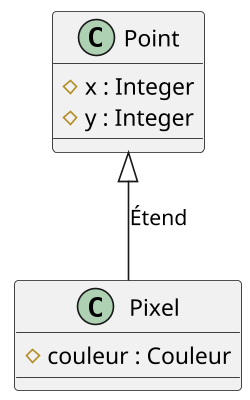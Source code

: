 ----------------------------------------------------------
Premier diagrame de classe

@startuml
scale  500*400
Point <|-- Pixel : Étend
class Point {
  # x : Integer 
  # y : Integer 
}

class Pixel {
  # couleur : Couleur 
}

@enduml

----------------------------------------------------------
Second diagrame de classe

@startuml
scale  700*450
ObjetGraphique <|-- Rond
ObjetGraphique <|-- Carré

class ObjetGraphique {
  # position : Point
  # couleur : Couleur 

}

class Rond {
  - diametre  : Integer
}

class Carré {
  - cote : Integer
}

@enduml

----------------------------------------------------------
Troisième diagrame de classe

@startuml
scale  750*470
Point <|-- Pixel : relation extends
note on link : un <b>Pixel</b> est une sorte de <b>Point</b>
class Point {
  # x : Integer 
  # y : Integer
  + placer (x, y) : void
  + distance (point) : Float
  + toString() : String
}
note left: la super classe

class Pixel {
  # couleur : Couleur 
  + colorier (couleur) : void
  + toString() : String
}
note left: la sous classe

@enduml

----------------------------------------------------------
Quatrième diagrame de classe

@startuml
scale  350*250
Meuble <|-- Chaise
Meuble <|-- Table

class Meuble {
 # Meuble ()
}

class Table {
 + Table ()
}

class Chaise {
 + Chaise ()
}

@enduml

----------------------------------------------------------
Cinquième diagrame de classe

@startuml
scale  750*350
Object <|-- Point
Object <|-- Number
Object <|-- String
Point <|-- Pixel
Number <|-- Integer
Number <|-- Float
@enduml

----------------------------------------------------------
Sixième diagrame de classe

@startuml
scale  700*450
ObjetGraphique <|-- Cercle
ObjetGraphique <|-- Rectangle
ObjetGraphique <|-- Triangle


class ObjetGraphique {
	+seDessiner():void 
}

class Cercle {
	+seDessiner():void 
}

class Rectangle {
	+seDessiner():void 
}

class Triangle {
	+seDessiner():void 
}

@enduml

----------------------------------------------------------
Septième diagrame de classe

@startuml
scale  700*450
ObjetGraphique <|-- Cercle
ObjetGraphique <|-- Rectangle
ObjetGraphique <|-- Triangle


abstract class ObjetGraphique {
	{abstract} +seDessiner():void 
}
note left: la mise en italique indique \nque la méthode est abstraite 
class Cercle {
	+seDessiner():void 
}

class Rectangle {
	+seDessiner():void 
}

class Triangle {
	+seDessiner():void 
}

@enduml